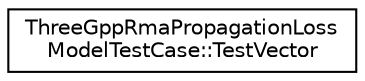 digraph "Graphical Class Hierarchy"
{
 // LATEX_PDF_SIZE
  edge [fontname="Helvetica",fontsize="10",labelfontname="Helvetica",labelfontsize="10"];
  node [fontname="Helvetica",fontsize="10",shape=record];
  rankdir="LR";
  Node0 [label="ThreeGppRmaPropagationLoss\lModelTestCase::TestVector",height=0.2,width=0.4,color="black", fillcolor="white", style="filled",URL="$struct_three_gpp_rma_propagation_loss_model_test_case_1_1_test_vector.html",tooltip="Struct containing the parameters for each test."];
}
